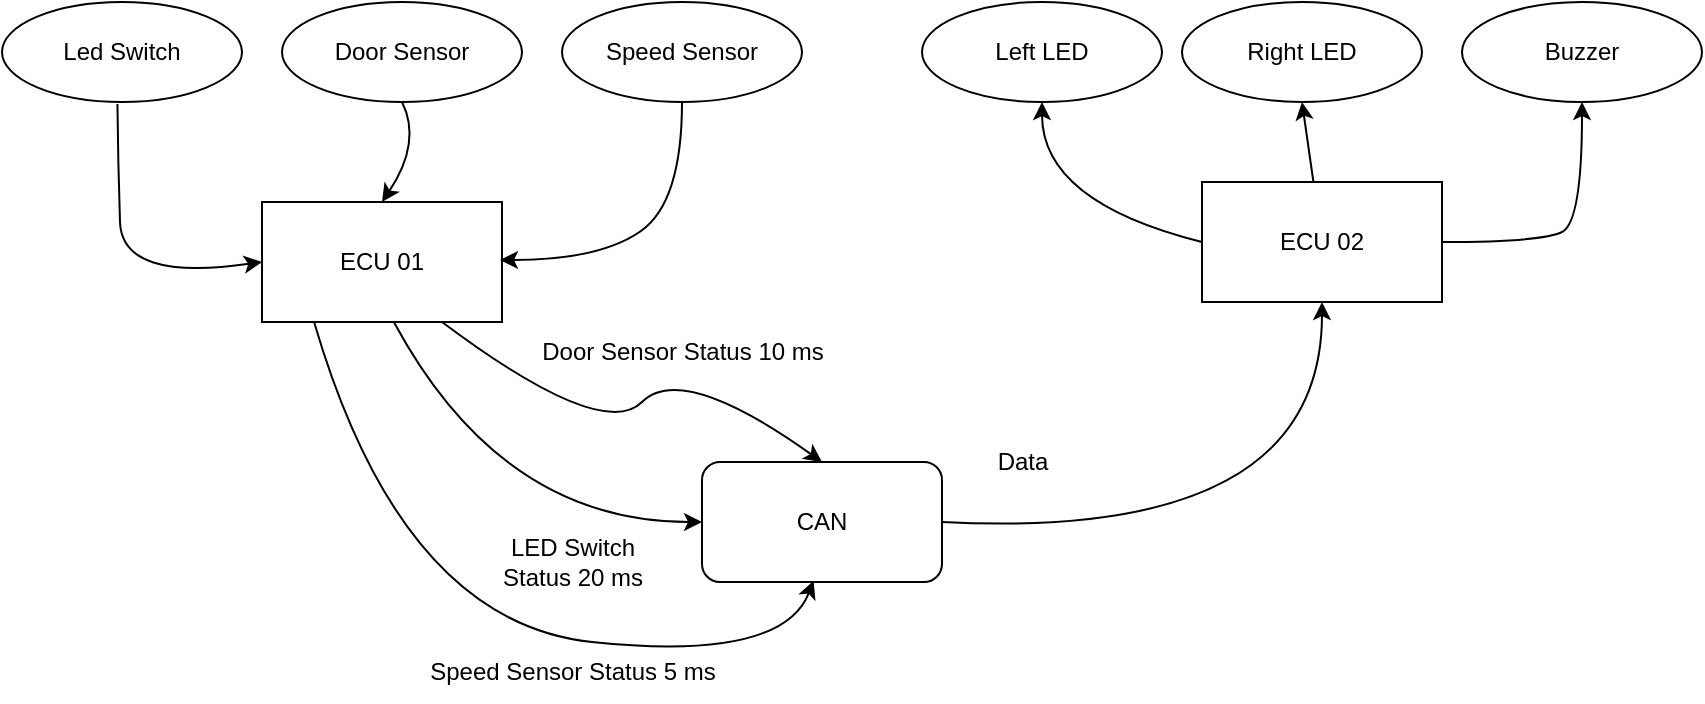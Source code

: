 <mxfile version="20.3.0" type="device"><diagram id="C5RBs43oDa-KdzZeNtuy" name="Page-1"><mxGraphModel dx="868" dy="553" grid="1" gridSize="10" guides="1" tooltips="1" connect="1" arrows="1" fold="1" page="1" pageScale="1" pageWidth="827" pageHeight="1169" math="0" shadow="0"><root><mxCell id="WIyWlLk6GJQsqaUBKTNV-0"/><mxCell id="WIyWlLk6GJQsqaUBKTNV-1" parent="WIyWlLk6GJQsqaUBKTNV-0"/><mxCell id="Ajervkug_DzP9KCkmpsH-0" value="Led Switch" style="ellipse;whiteSpace=wrap;html=1;" vertex="1" parent="WIyWlLk6GJQsqaUBKTNV-1"><mxGeometry x="40" y="100" width="120" height="50" as="geometry"/></mxCell><mxCell id="Ajervkug_DzP9KCkmpsH-1" value="Door Sensor" style="ellipse;whiteSpace=wrap;html=1;" vertex="1" parent="WIyWlLk6GJQsqaUBKTNV-1"><mxGeometry x="180" y="100" width="120" height="50" as="geometry"/></mxCell><mxCell id="Ajervkug_DzP9KCkmpsH-2" value="Speed Sensor" style="ellipse;whiteSpace=wrap;html=1;" vertex="1" parent="WIyWlLk6GJQsqaUBKTNV-1"><mxGeometry x="320" y="100" width="120" height="50" as="geometry"/></mxCell><mxCell id="Ajervkug_DzP9KCkmpsH-3" value="Left LED" style="ellipse;whiteSpace=wrap;html=1;" vertex="1" parent="WIyWlLk6GJQsqaUBKTNV-1"><mxGeometry x="500" y="100" width="120" height="50" as="geometry"/></mxCell><mxCell id="Ajervkug_DzP9KCkmpsH-4" value="Right LED" style="ellipse;whiteSpace=wrap;html=1;" vertex="1" parent="WIyWlLk6GJQsqaUBKTNV-1"><mxGeometry x="630" y="100" width="120" height="50" as="geometry"/></mxCell><mxCell id="Ajervkug_DzP9KCkmpsH-5" value="Buzzer" style="ellipse;whiteSpace=wrap;html=1;" vertex="1" parent="WIyWlLk6GJQsqaUBKTNV-1"><mxGeometry x="770" y="100" width="120" height="50" as="geometry"/></mxCell><mxCell id="Ajervkug_DzP9KCkmpsH-6" value="ECU 01" style="rounded=0;whiteSpace=wrap;html=1;" vertex="1" parent="WIyWlLk6GJQsqaUBKTNV-1"><mxGeometry x="170" y="200" width="120" height="60" as="geometry"/></mxCell><mxCell id="Ajervkug_DzP9KCkmpsH-7" value="ECU 02" style="rounded=0;whiteSpace=wrap;html=1;" vertex="1" parent="WIyWlLk6GJQsqaUBKTNV-1"><mxGeometry x="640" y="190" width="120" height="60" as="geometry"/></mxCell><mxCell id="Ajervkug_DzP9KCkmpsH-8" value="CAN" style="rounded=1;whiteSpace=wrap;html=1;" vertex="1" parent="WIyWlLk6GJQsqaUBKTNV-1"><mxGeometry x="390" y="330" width="120" height="60" as="geometry"/></mxCell><mxCell id="Ajervkug_DzP9KCkmpsH-9" value="" style="curved=1;endArrow=classic;html=1;rounded=0;exitX=0.5;exitY=1;exitDx=0;exitDy=0;" edge="1" parent="WIyWlLk6GJQsqaUBKTNV-1" source="Ajervkug_DzP9KCkmpsH-2"><mxGeometry width="50" height="50" relative="1" as="geometry"><mxPoint x="339" y="179" as="sourcePoint"/><mxPoint x="289" y="229" as="targetPoint"/><Array as="points"><mxPoint x="380" y="200"/><mxPoint x="339" y="229"/></Array></mxGeometry></mxCell><mxCell id="Ajervkug_DzP9KCkmpsH-10" value="" style="curved=1;endArrow=classic;html=1;rounded=0;entryX=0.5;entryY=0;entryDx=0;entryDy=0;" edge="1" parent="WIyWlLk6GJQsqaUBKTNV-1" target="Ajervkug_DzP9KCkmpsH-6"><mxGeometry width="50" height="50" relative="1" as="geometry"><mxPoint x="240" y="150" as="sourcePoint"/><mxPoint x="200" y="200" as="targetPoint"/><Array as="points"><mxPoint x="250" y="170"/></Array></mxGeometry></mxCell><mxCell id="Ajervkug_DzP9KCkmpsH-11" value="" style="curved=1;endArrow=classic;html=1;rounded=0;entryX=0;entryY=0.5;entryDx=0;entryDy=0;exitX=0.481;exitY=1.02;exitDx=0;exitDy=0;exitPerimeter=0;" edge="1" parent="WIyWlLk6GJQsqaUBKTNV-1" source="Ajervkug_DzP9KCkmpsH-0" target="Ajervkug_DzP9KCkmpsH-6"><mxGeometry width="50" height="50" relative="1" as="geometry"><mxPoint x="100" y="160" as="sourcePoint"/><mxPoint x="70" y="200" as="targetPoint"/><Array as="points"><mxPoint x="98" y="180"/><mxPoint x="100" y="240"/></Array></mxGeometry></mxCell><mxCell id="Ajervkug_DzP9KCkmpsH-12" value="" style="curved=1;endArrow=classic;html=1;rounded=0;entryX=0.5;entryY=1;entryDx=0;entryDy=0;exitX=0;exitY=0.5;exitDx=0;exitDy=0;" edge="1" parent="WIyWlLk6GJQsqaUBKTNV-1" source="Ajervkug_DzP9KCkmpsH-7" target="Ajervkug_DzP9KCkmpsH-3"><mxGeometry width="50" height="50" relative="1" as="geometry"><mxPoint x="590" y="210" as="sourcePoint"/><mxPoint x="640" y="160" as="targetPoint"/><Array as="points"><mxPoint x="560" y="200"/></Array></mxGeometry></mxCell><mxCell id="Ajervkug_DzP9KCkmpsH-13" value="" style="endArrow=classic;html=1;rounded=0;entryX=0.5;entryY=1;entryDx=0;entryDy=0;" edge="1" parent="WIyWlLk6GJQsqaUBKTNV-1" source="Ajervkug_DzP9KCkmpsH-7" target="Ajervkug_DzP9KCkmpsH-4"><mxGeometry width="50" height="50" relative="1" as="geometry"><mxPoint x="590" y="210" as="sourcePoint"/><mxPoint x="640" y="160" as="targetPoint"/></mxGeometry></mxCell><mxCell id="Ajervkug_DzP9KCkmpsH-14" value="" style="curved=1;endArrow=classic;html=1;rounded=0;entryX=0.5;entryY=1;entryDx=0;entryDy=0;" edge="1" parent="WIyWlLk6GJQsqaUBKTNV-1" target="Ajervkug_DzP9KCkmpsH-5"><mxGeometry width="50" height="50" relative="1" as="geometry"><mxPoint x="760" y="220" as="sourcePoint"/><mxPoint x="810" y="170" as="targetPoint"/><Array as="points"><mxPoint x="810" y="220"/><mxPoint x="830" y="210"/></Array></mxGeometry></mxCell><mxCell id="Ajervkug_DzP9KCkmpsH-15" value="" style="curved=1;endArrow=classic;html=1;rounded=0;entryX=0.5;entryY=0;entryDx=0;entryDy=0;exitX=0.75;exitY=1;exitDx=0;exitDy=0;" edge="1" parent="WIyWlLk6GJQsqaUBKTNV-1" source="Ajervkug_DzP9KCkmpsH-6" target="Ajervkug_DzP9KCkmpsH-8"><mxGeometry width="50" height="50" relative="1" as="geometry"><mxPoint x="350" y="290" as="sourcePoint"/><mxPoint x="400" y="240" as="targetPoint"/><Array as="points"><mxPoint x="340" y="320"/><mxPoint x="380" y="280"/></Array></mxGeometry></mxCell><mxCell id="Ajervkug_DzP9KCkmpsH-16" value="" style="curved=1;endArrow=classic;html=1;rounded=0;exitX=0.551;exitY=1.006;exitDx=0;exitDy=0;exitPerimeter=0;entryX=0;entryY=0.5;entryDx=0;entryDy=0;" edge="1" parent="WIyWlLk6GJQsqaUBKTNV-1" source="Ajervkug_DzP9KCkmpsH-6" target="Ajervkug_DzP9KCkmpsH-8"><mxGeometry width="50" height="50" relative="1" as="geometry"><mxPoint x="350" y="290" as="sourcePoint"/><mxPoint x="400" y="240" as="targetPoint"/><Array as="points"><mxPoint x="290" y="360"/></Array></mxGeometry></mxCell><mxCell id="Ajervkug_DzP9KCkmpsH-17" value="" style="curved=1;endArrow=classic;html=1;rounded=0;exitX=0.218;exitY=1.006;exitDx=0;exitDy=0;exitPerimeter=0;entryX=0.465;entryY=0.989;entryDx=0;entryDy=0;entryPerimeter=0;" edge="1" parent="WIyWlLk6GJQsqaUBKTNV-1" source="Ajervkug_DzP9KCkmpsH-6" target="Ajervkug_DzP9KCkmpsH-8"><mxGeometry width="50" height="50" relative="1" as="geometry"><mxPoint x="350" y="290" as="sourcePoint"/><mxPoint x="400" y="240" as="targetPoint"/><Array as="points"><mxPoint x="240" y="410"/><mxPoint x="430" y="430"/></Array></mxGeometry></mxCell><mxCell id="Ajervkug_DzP9KCkmpsH-18" value="" style="curved=1;endArrow=classic;html=1;rounded=0;entryX=0.5;entryY=1;entryDx=0;entryDy=0;exitX=1;exitY=0.5;exitDx=0;exitDy=0;" edge="1" parent="WIyWlLk6GJQsqaUBKTNV-1" source="Ajervkug_DzP9KCkmpsH-8" target="Ajervkug_DzP9KCkmpsH-7"><mxGeometry width="50" height="50" relative="1" as="geometry"><mxPoint x="470" y="310" as="sourcePoint"/><mxPoint x="520" y="260" as="targetPoint"/><Array as="points"><mxPoint x="700" y="370"/></Array></mxGeometry></mxCell><mxCell id="Ajervkug_DzP9KCkmpsH-19" value="Data" style="text;html=1;align=center;verticalAlign=middle;resizable=0;points=[];autosize=1;strokeColor=none;fillColor=none;" vertex="1" parent="WIyWlLk6GJQsqaUBKTNV-1"><mxGeometry x="525" y="315" width="50" height="30" as="geometry"/></mxCell><mxCell id="Ajervkug_DzP9KCkmpsH-20" value="Door Sensor Status 10 ms" style="text;html=1;align=center;verticalAlign=middle;resizable=0;points=[];autosize=1;strokeColor=none;fillColor=none;" vertex="1" parent="WIyWlLk6GJQsqaUBKTNV-1"><mxGeometry x="300" y="260" width="160" height="30" as="geometry"/></mxCell><mxCell id="Ajervkug_DzP9KCkmpsH-21" value="LED Switch&lt;br&gt;Status 20 ms" style="text;html=1;align=center;verticalAlign=middle;resizable=0;points=[];autosize=1;strokeColor=none;fillColor=none;" vertex="1" parent="WIyWlLk6GJQsqaUBKTNV-1"><mxGeometry x="280" y="360" width="90" height="40" as="geometry"/></mxCell><mxCell id="Ajervkug_DzP9KCkmpsH-22" value="Speed Sensor Status 5 ms" style="text;html=1;align=center;verticalAlign=middle;resizable=0;points=[];autosize=1;strokeColor=none;fillColor=none;" vertex="1" parent="WIyWlLk6GJQsqaUBKTNV-1"><mxGeometry x="240" y="420" width="170" height="30" as="geometry"/></mxCell></root></mxGraphModel></diagram></mxfile>